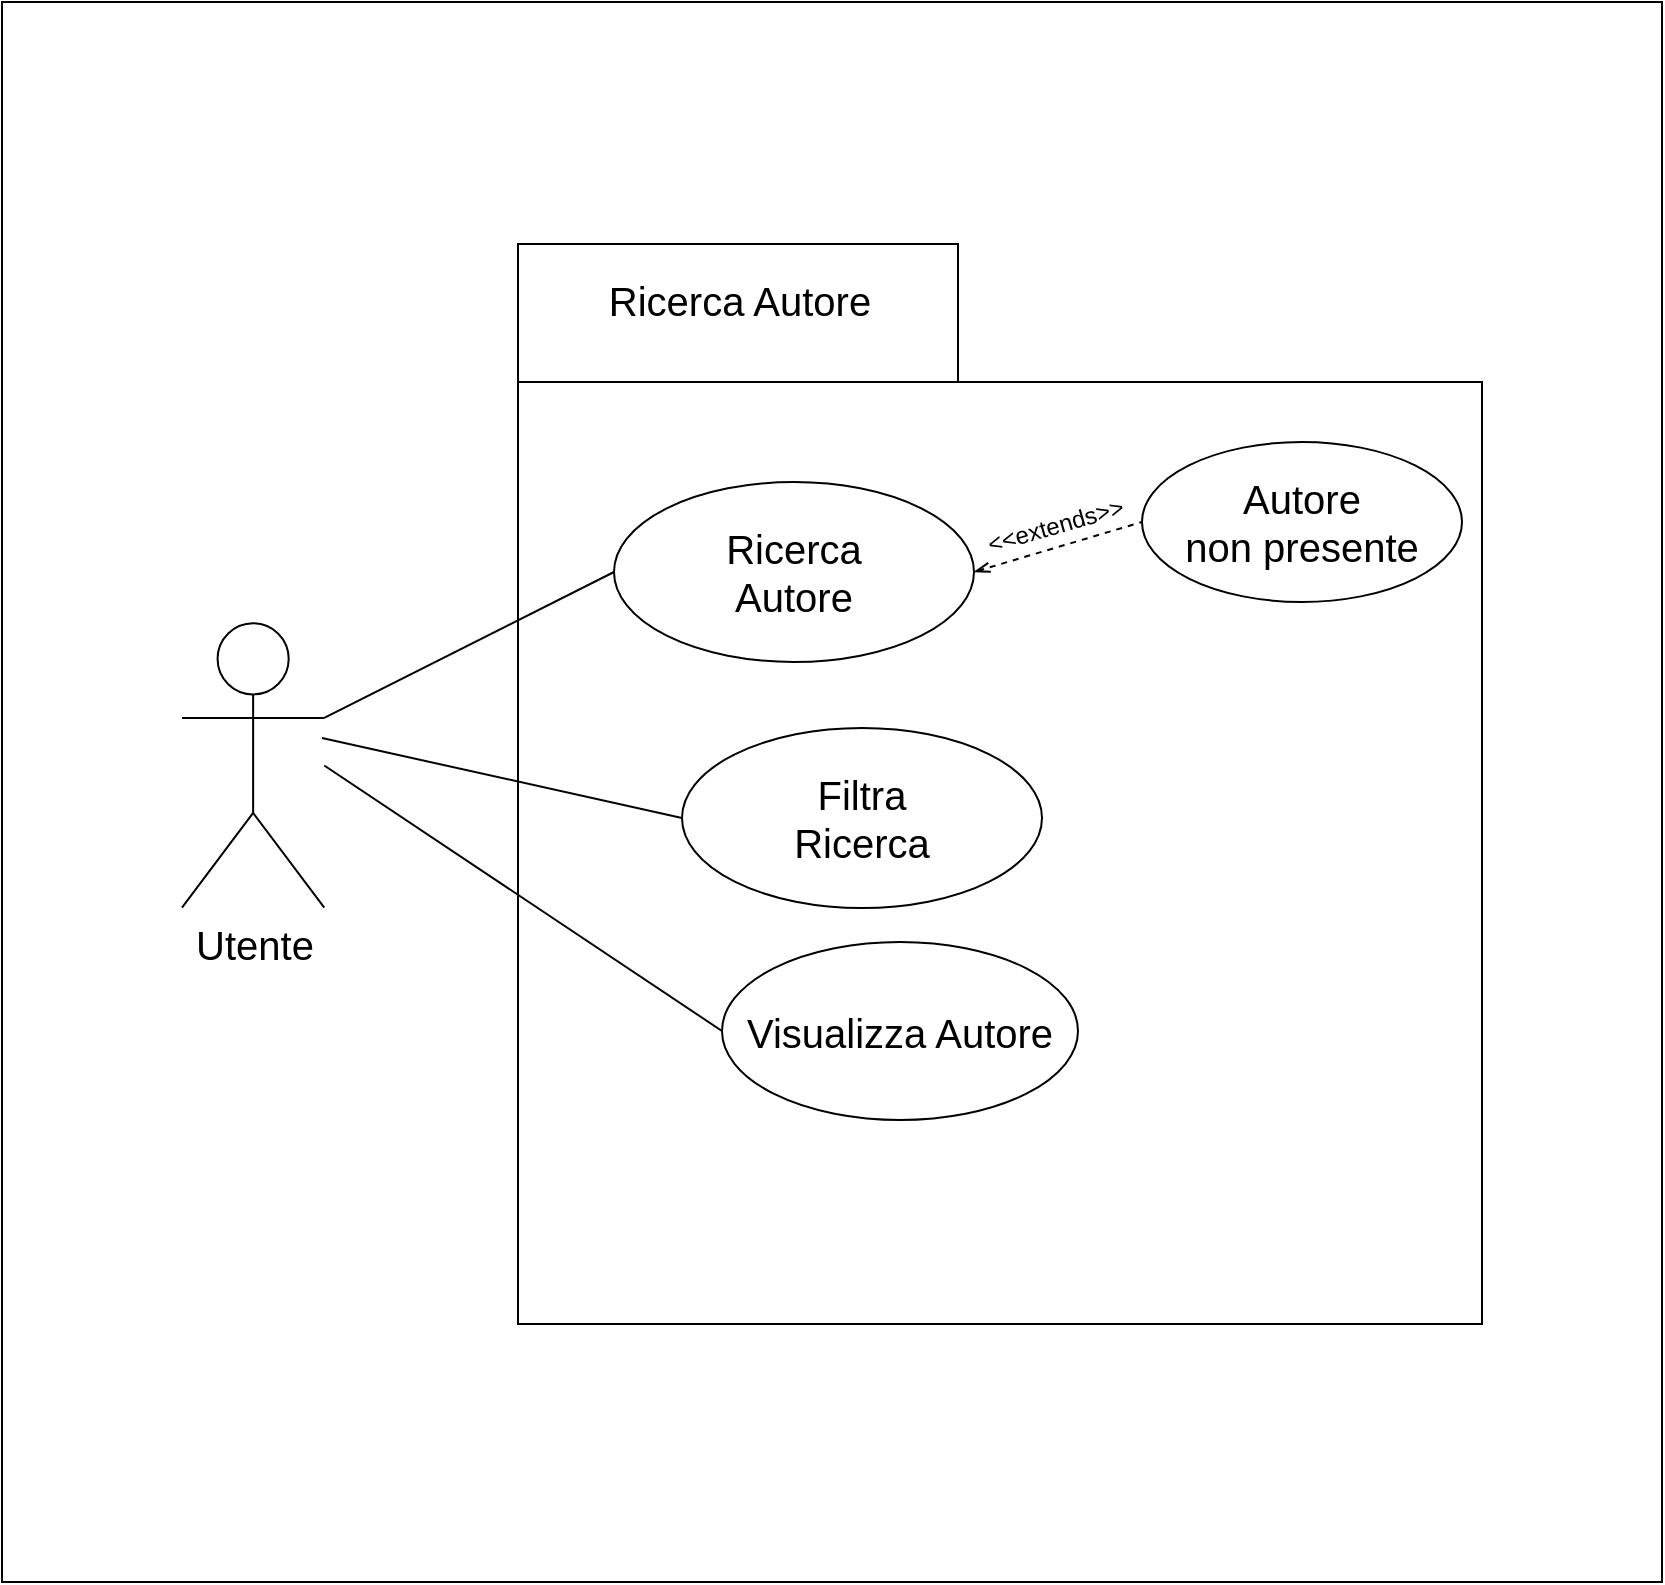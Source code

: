 <mxfile version="12.2.2" type="device" pages="2"><diagram id="pGJ5UK4uDULIjD8NFG8M" name="Page-1"><mxGraphModel dx="854" dy="520" grid="1" gridSize="10" guides="1" tooltips="1" connect="1" arrows="1" fold="1" page="1" pageScale="1" pageWidth="827" pageHeight="1169" math="0" shadow="0"><root><mxCell id="0"/><mxCell id="1" parent="0"/><mxCell id="qHLOrGMyDRd85DIXKBBu-19" value="" style="rounded=0;whiteSpace=wrap;html=1;fontSize=20;" parent="1" vertex="1"><mxGeometry y="140" width="830" height="790" as="geometry"/></mxCell><mxCell id="qHLOrGMyDRd85DIXKBBu-3" value="" style="shape=folder;fontStyle=1;spacingTop=10;tabWidth=220;tabHeight=69;tabPosition=left;html=1;" parent="1" vertex="1"><mxGeometry x="258" y="261" width="482" height="540" as="geometry"/></mxCell><mxCell id="qHLOrGMyDRd85DIXKBBu-4" value="Ricerca Autore" style="text;html=1;strokeColor=none;fillColor=none;align=center;verticalAlign=middle;whiteSpace=wrap;rounded=0;fontSize=20;" parent="1" vertex="1"><mxGeometry x="239.839" y="265.222" width="258.435" height="47.407" as="geometry"/></mxCell><mxCell id="qHLOrGMyDRd85DIXKBBu-5" value="Ricerca&lt;br&gt;Autore" style="ellipse;whiteSpace=wrap;html=1;fontSize=20;" parent="1" vertex="1"><mxGeometry x="306" y="380" width="180" height="90" as="geometry"/></mxCell><mxCell id="qHLOrGMyDRd85DIXKBBu-6" value="Utente" style="shape=umlActor;html=1;verticalLabelPosition=bottom;verticalAlign=top;align=center;fontSize=20;" parent="1" vertex="1"><mxGeometry x="90" y="450.63" width="71.129" height="142.222" as="geometry"/></mxCell><mxCell id="qHLOrGMyDRd85DIXKBBu-7" value="" style="endArrow=none;html=1;exitX=1;exitY=0.333;exitDx=0;exitDy=0;exitPerimeter=0;entryX=0;entryY=0.5;entryDx=0;entryDy=0;" parent="1" source="qHLOrGMyDRd85DIXKBBu-6" target="qHLOrGMyDRd85DIXKBBu-5" edge="1"><mxGeometry width="50" height="50" relative="1" as="geometry"><mxPoint x="90" y="1019.519" as="sourcePoint"/><mxPoint x="208.548" y="901" as="targetPoint"/></mxGeometry></mxCell><mxCell id="qHLOrGMyDRd85DIXKBBu-8" value="Visualizza Autore" style="ellipse;whiteSpace=wrap;html=1;fontSize=20;" parent="1" vertex="1"><mxGeometry x="360" y="610" width="178" height="89" as="geometry"/></mxCell><mxCell id="qHLOrGMyDRd85DIXKBBu-12" value="" style="endArrow=none;html=1;entryX=0;entryY=0.5;entryDx=0;entryDy=0;" parent="1" target="qHLOrGMyDRd85DIXKBBu-8" edge="1"><mxGeometry width="50" height="50" relative="1" as="geometry"><mxPoint x="161.129" y="521.741" as="sourcePoint"/><mxPoint x="458.685" y="456.556" as="targetPoint"/></mxGeometry></mxCell><mxCell id="qHLOrGMyDRd85DIXKBBu-22" value="Filtra&lt;br&gt;Ricerca" style="ellipse;whiteSpace=wrap;html=1;fontSize=20;" parent="1" vertex="1"><mxGeometry x="340" y="503" width="180" height="90" as="geometry"/></mxCell><mxCell id="qHLOrGMyDRd85DIXKBBu-23" value="" style="endArrow=none;html=1;entryX=0;entryY=0.5;entryDx=0;entryDy=0;" parent="1" target="qHLOrGMyDRd85DIXKBBu-22" edge="1"><mxGeometry width="50" height="50" relative="1" as="geometry"><mxPoint x="160" y="508" as="sourcePoint"/><mxPoint x="444.976" y="442.852" as="targetPoint"/></mxGeometry></mxCell><mxCell id="TOOzjnoXb1wGYZtBOXhV-9" value="" style="endArrow=none;html=1;exitX=1;exitY=0.5;exitDx=0;exitDy=0;entryX=0;entryY=0.5;entryDx=0;entryDy=0;startArrow=openThin;startFill=0;dashed=1;" parent="1" source="qHLOrGMyDRd85DIXKBBu-5" target="TOOzjnoXb1wGYZtBOXhV-10" edge="1"><mxGeometry width="50" height="50" relative="1" as="geometry"><mxPoint x="171.129" y="508.037" as="sourcePoint"/><mxPoint x="315.976" y="443.352" as="targetPoint"/></mxGeometry></mxCell><mxCell id="TOOzjnoXb1wGYZtBOXhV-10" value="Autore&lt;br&gt;non presente" style="ellipse;whiteSpace=wrap;html=1;fontSize=20;" parent="1" vertex="1"><mxGeometry x="570" y="360" width="160" height="80" as="geometry"/></mxCell><mxCell id="TOOzjnoXb1wGYZtBOXhV-11" value="&amp;lt;&amp;lt;extends&amp;gt;&amp;gt;" style="text;html=1;strokeColor=none;fillColor=none;align=center;verticalAlign=middle;whiteSpace=wrap;rounded=0;rotation=344;" parent="1" vertex="1"><mxGeometry x="507" y="392" width="40" height="20" as="geometry"/></mxCell></root></mxGraphModel></diagram><diagram id="fj9pQ-UyNPBKUh2Uujoq" name="Pagina-2"><mxGraphModel dx="854" dy="520" grid="1" gridSize="10" guides="1" tooltips="1" connect="1" arrows="1" fold="1" page="1" pageScale="1" pageWidth="827" pageHeight="1169" math="0" shadow="0"><root><mxCell id="ODQIUBep7Gl-9bAMl2oL-0"/><mxCell id="ODQIUBep7Gl-9bAMl2oL-1" parent="ODQIUBep7Gl-9bAMl2oL-0"/></root></mxGraphModel></diagram></mxfile>